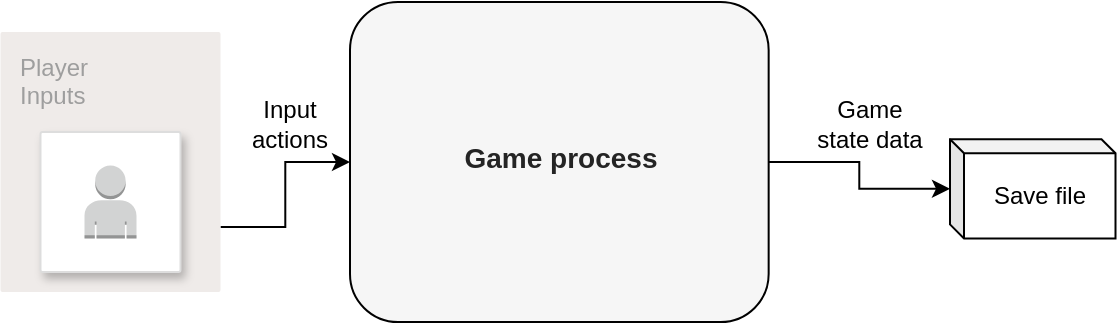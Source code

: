 <mxfile version="24.5.4" type="github">
  <diagram id="f106602c-feb2-e66a-4537-3a34d633f6aa" name="Page-1">
    <mxGraphModel dx="727" dy="650" grid="1" gridSize="10" guides="1" tooltips="1" connect="1" arrows="1" fold="1" page="1" pageScale="1" pageWidth="1169" pageHeight="827" background="none" math="0" shadow="0">
      <root>
        <mxCell id="0" />
        <mxCell id="1" parent="0" />
        <mxCell id="yOBme23-PNQKnmdmqMVc-1" style="edgeStyle=orthogonalEdgeStyle;rounded=0;orthogonalLoop=1;jettySize=auto;html=1;" edge="1" parent="1" source="GuzJ8BqgIlNCJu6hI-l5-1007" target="nZUK9K19PmZj5n1lGgpa-24">
          <mxGeometry relative="1" as="geometry" />
        </mxCell>
        <mxCell id="GuzJ8BqgIlNCJu6hI-l5-1007" value="&lt;b&gt;Game process&lt;/b&gt;" style="fillColor=#F6F6F6;strokeColor=default;shadow=0;gradientColor=none;fontSize=14;align=center;spacing=10;fontColor=#242424;9E9E9E;verticalAlign=middle;spacingTop=-4;fontStyle=0;spacingLeft=0;html=1;rounded=1;glass=0;" parent="1" vertex="1">
          <mxGeometry x="300" y="225" width="209.33" height="160" as="geometry" />
        </mxCell>
        <mxCell id="nZUK9K19PmZj5n1lGgpa-35" style="edgeStyle=orthogonalEdgeStyle;rounded=0;orthogonalLoop=1;jettySize=auto;html=1;dashed=0;strokeColor=#4284F3;strokeWidth=2;align=center;verticalAlign=middle;fontFamily=Helvetica;fontSize=12;fontColor=default;labelBackgroundColor=none;startArrow=none;startFill=0;startSize=4;endArrow=blockThin;endFill=1;endSize=4;" parent="GuzJ8BqgIlNCJu6hI-l5-1007" source="nZUK9K19PmZj5n1lGgpa-34" edge="1">
          <mxGeometry relative="1" as="geometry">
            <mxPoint x="34.899" y="129.095" as="targetPoint" />
          </mxGeometry>
        </mxCell>
        <mxCell id="yOBme23-PNQKnmdmqMVc-3" style="edgeStyle=orthogonalEdgeStyle;rounded=0;orthogonalLoop=1;jettySize=auto;html=1;exitX=1;exitY=0.75;exitDx=0;exitDy=0;" edge="1" parent="1" source="GuzJ8BqgIlNCJu6hI-l5-1014" target="GuzJ8BqgIlNCJu6hI-l5-1007">
          <mxGeometry relative="1" as="geometry" />
        </mxCell>
        <mxCell id="GuzJ8BqgIlNCJu6hI-l5-1014" value="Player&lt;div&gt;Inputs&lt;/div&gt;" style="rounded=1;absoluteArcSize=1;arcSize=2;html=1;strokeColor=none;gradientColor=none;shadow=0;dashed=0;fontSize=12;fontColor=#9E9E9E;align=left;verticalAlign=top;spacing=10;spacingTop=-4;fillColor=#EFEBE9;" parent="1" vertex="1">
          <mxGeometry x="125.25" y="240" width="110" height="130" as="geometry" />
        </mxCell>
        <mxCell id="GuzJ8BqgIlNCJu6hI-l5-1015" value="" style="strokeColor=#dddddd;fillColor=#ffffff;shadow=1;strokeWidth=1;rounded=1;absoluteArcSize=1;arcSize=2;labelPosition=center;verticalLabelPosition=middle;align=center;verticalAlign=bottom;spacingLeft=0;fontColor=#999999;fontSize=12;whiteSpace=wrap;spacingBottom=2;html=1;glass=0;" parent="1" vertex="1">
          <mxGeometry x="145.25" y="290" width="70" height="70" as="geometry" />
        </mxCell>
        <mxCell id="nZUK9K19PmZj5n1lGgpa-3" value="" style="outlineConnect=0;dashed=0;verticalLabelPosition=bottom;verticalAlign=top;align=center;html=1;shape=mxgraph.aws3.user;fillColor=#D2D3D3;gradientColor=none;" parent="1" vertex="1">
          <mxGeometry x="167.25" y="306.8" width="26" height="36.4" as="geometry" />
        </mxCell>
        <mxCell id="nZUK9K19PmZj5n1lGgpa-38" value="Game state data" style="text;html=1;align=center;verticalAlign=middle;whiteSpace=wrap;rounded=0;fontFamily=Helvetica;fontSize=12;fontColor=default;labelBackgroundColor=none;" parent="1" vertex="1">
          <mxGeometry x="530" y="270.8" width="60" height="30" as="geometry" />
        </mxCell>
        <mxCell id="nZUK9K19PmZj5n1lGgpa-24" value="Save file" style="shape=cube;whiteSpace=wrap;html=1;boundedLbl=1;backgroundOutline=1;darkOpacity=0.05;darkOpacity2=0.1;fontFamily=Helvetica;fontSize=12;fontColor=default;labelBackgroundColor=none;size=7;" parent="1" vertex="1">
          <mxGeometry x="600" y="293.64" width="82.75" height="49.56" as="geometry" />
        </mxCell>
        <mxCell id="yOBme23-PNQKnmdmqMVc-4" value="Input actions" style="text;html=1;align=center;verticalAlign=middle;whiteSpace=wrap;rounded=0;fontFamily=Helvetica;fontSize=12;fontColor=default;labelBackgroundColor=none;" vertex="1" parent="1">
          <mxGeometry x="240" y="270.8" width="60" height="30" as="geometry" />
        </mxCell>
      </root>
    </mxGraphModel>
  </diagram>
</mxfile>

